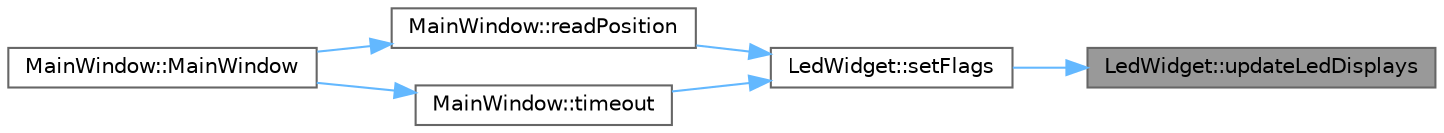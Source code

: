 digraph "LedWidget::updateLedDisplays"
{
 // LATEX_PDF_SIZE
  bgcolor="transparent";
  edge [fontname=Helvetica,fontsize=10,labelfontname=Helvetica,labelfontsize=10];
  node [fontname=Helvetica,fontsize=10,shape=box,height=0.2,width=0.4];
  rankdir="RL";
  Node1 [id="Node000001",label="LedWidget::updateLedDisplays",height=0.2,width=0.4,color="gray40", fillcolor="grey60", style="filled", fontcolor="black",tooltip="Updates the LED displays based on the current flags."];
  Node1 -> Node2 [id="edge1_Node000001_Node000002",dir="back",color="steelblue1",style="solid",tooltip=" "];
  Node2 [id="Node000002",label="LedWidget::setFlags",height=0.2,width=0.4,color="grey40", fillcolor="white", style="filled",URL="$class_led_widget.html#ac2530ec1d906f7898ae1ec7145b03fb1",tooltip="Sets the flags that determine which LEDs are lit."];
  Node2 -> Node3 [id="edge2_Node000002_Node000003",dir="back",color="steelblue1",style="solid",tooltip=" "];
  Node3 [id="Node000003",label="MainWindow::readPosition",height=0.2,width=0.4,color="grey40", fillcolor="white", style="filled",URL="$class_main_window.html#acc73261b933efca1566bc35b23b2a78e",tooltip="Reads the current position of the robot."];
  Node3 -> Node4 [id="edge3_Node000003_Node000004",dir="back",color="steelblue1",style="solid",tooltip=" "];
  Node4 [id="Node000004",label="MainWindow::MainWindow",height=0.2,width=0.4,color="grey40", fillcolor="white", style="filled",URL="$class_main_window.html#a996c5a2b6f77944776856f08ec30858d",tooltip="Construct a new MainWindow object."];
  Node2 -> Node5 [id="edge4_Node000002_Node000005",dir="back",color="steelblue1",style="solid",tooltip=" "];
  Node5 [id="Node000005",label="MainWindow::timeout",height=0.2,width=0.4,color="grey40", fillcolor="white", style="filled",URL="$class_main_window.html#a3ae4ca92a8a7471eba31d06b7e0cc084",tooltip="Handles timeout events."];
  Node5 -> Node4 [id="edge5_Node000005_Node000004",dir="back",color="steelblue1",style="solid",tooltip=" "];
}

